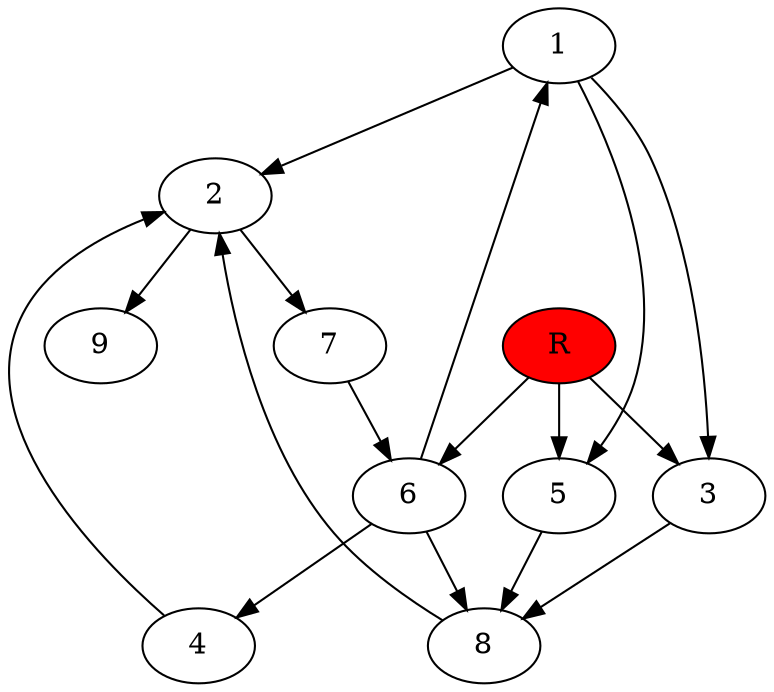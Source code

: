 digraph prb27390 {
	1
	2
	3
	4
	5
	6
	7
	8
	R [fillcolor="#ff0000" style=filled]
	1 -> 2
	1 -> 3
	1 -> 5
	2 -> 7
	2 -> 9
	3 -> 8
	4 -> 2
	5 -> 8
	6 -> 1
	6 -> 4
	6 -> 8
	7 -> 6
	8 -> 2
	R -> 3
	R -> 5
	R -> 6
}

